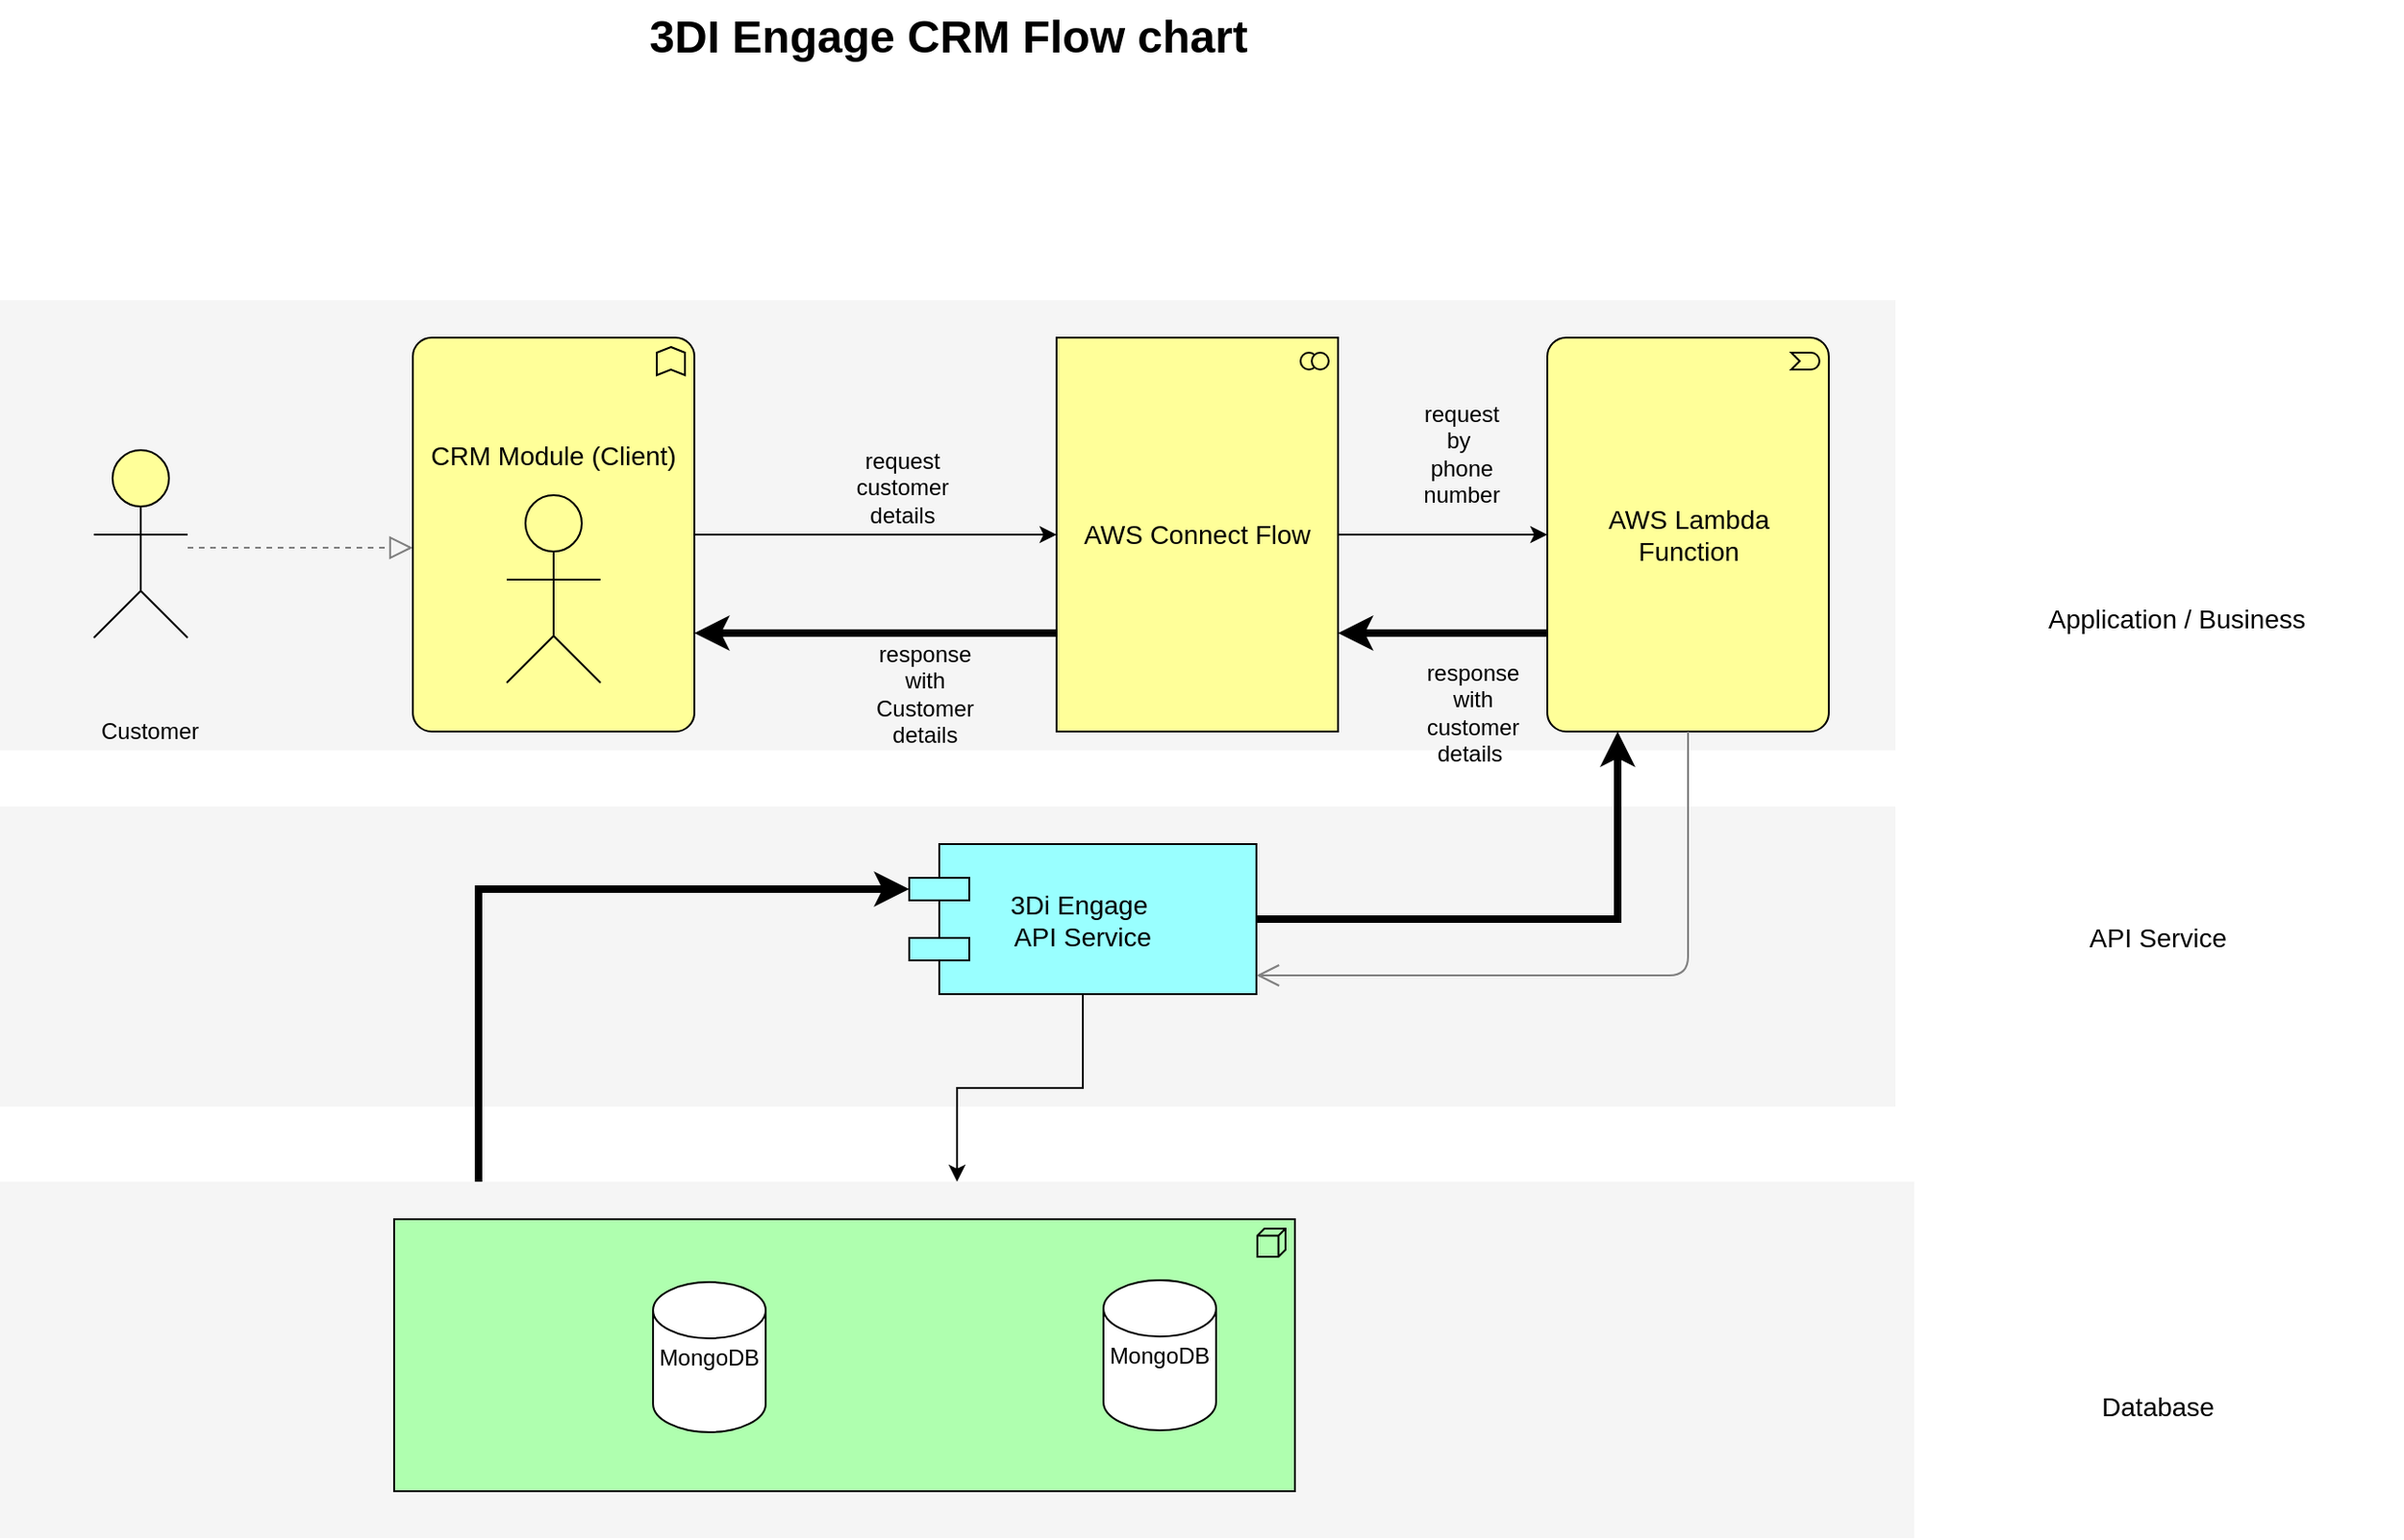 <mxfile version="13.6.2" type="github">
  <diagram id="6I0OCvxSQrVGMHxT2VVA" name="Page-1">
    <mxGraphModel dx="1221" dy="618" grid="1" gridSize="10" guides="1" tooltips="1" connect="1" arrows="1" fold="1" page="1" pageScale="1" pageWidth="850" pageHeight="1100" math="0" shadow="0">
      <root>
        <mxCell id="0" />
        <mxCell id="1" parent="0" />
        <mxCell id="dKdSaXE48SgPbhcamS2K-32" value="" style="whiteSpace=wrap;html=1;strokeColor=none;strokeWidth=1;fillColor=#f5f5f5;fontSize=14;" parent="1" vertex="1">
          <mxGeometry x="50" y="230" width="1010" height="240" as="geometry" />
        </mxCell>
        <mxCell id="8fXd6rmJfZfYsF0zsr3A-5" style="edgeStyle=orthogonalEdgeStyle;rounded=0;orthogonalLoop=1;jettySize=auto;html=1;entryX=0;entryY=0.5;entryDx=0;entryDy=0;entryPerimeter=0;" edge="1" parent="1" source="dKdSaXE48SgPbhcamS2K-54" target="dKdSaXE48SgPbhcamS2K-55">
          <mxGeometry relative="1" as="geometry" />
        </mxCell>
        <mxCell id="8fXd6rmJfZfYsF0zsr3A-6" style="edgeStyle=orthogonalEdgeStyle;rounded=0;orthogonalLoop=1;jettySize=auto;html=1;entryX=0;entryY=0.5;entryDx=0;entryDy=0;entryPerimeter=0;" edge="1" parent="1" source="dKdSaXE48SgPbhcamS2K-55" target="dKdSaXE48SgPbhcamS2K-56">
          <mxGeometry relative="1" as="geometry" />
        </mxCell>
        <mxCell id="8fXd6rmJfZfYsF0zsr3A-18" style="edgeStyle=orthogonalEdgeStyle;rounded=0;jumpStyle=arc;orthogonalLoop=1;jettySize=auto;html=1;exitX=0;exitY=0.75;exitDx=0;exitDy=0;exitPerimeter=0;entryX=1;entryY=0.75;entryDx=0;entryDy=0;entryPerimeter=0;strokeWidth=4;" edge="1" parent="1" source="dKdSaXE48SgPbhcamS2K-55" target="dKdSaXE48SgPbhcamS2K-54">
          <mxGeometry relative="1" as="geometry" />
        </mxCell>
        <mxCell id="dKdSaXE48SgPbhcamS2K-55" value="AWS Connect Flow" style="html=1;whiteSpace=wrap;fillColor=#ffff99;shape=mxgraph.archimate3.application;appType=collab;archiType=square;fontSize=14;" parent="1" vertex="1">
          <mxGeometry x="613" y="250" width="150" height="210" as="geometry" />
        </mxCell>
        <mxCell id="8fXd6rmJfZfYsF0zsr3A-17" style="edgeStyle=orthogonalEdgeStyle;rounded=0;jumpStyle=arc;orthogonalLoop=1;jettySize=auto;html=1;exitX=0;exitY=0.75;exitDx=0;exitDy=0;exitPerimeter=0;entryX=1;entryY=0.75;entryDx=0;entryDy=0;entryPerimeter=0;strokeWidth=4;" edge="1" parent="1" source="dKdSaXE48SgPbhcamS2K-56" target="dKdSaXE48SgPbhcamS2K-55">
          <mxGeometry relative="1" as="geometry" />
        </mxCell>
        <mxCell id="dKdSaXE48SgPbhcamS2K-56" value="AWS Lambda &lt;br&gt;Function" style="html=1;whiteSpace=wrap;fillColor=#ffff99;shape=mxgraph.archimate3.application;appType=event;archiType=rounded;fontSize=14;" parent="1" vertex="1">
          <mxGeometry x="874.5" y="250" width="150" height="210" as="geometry" />
        </mxCell>
        <mxCell id="dKdSaXE48SgPbhcamS2K-58" value="Database" style="text;html=1;strokeColor=none;fillColor=none;align=center;verticalAlign=middle;whiteSpace=wrap;fontSize=14;" parent="1" vertex="1">
          <mxGeometry x="1080" y="810" width="240" height="20" as="geometry" />
        </mxCell>
        <mxCell id="dKdSaXE48SgPbhcamS2K-59" value="API Service" style="text;html=1;strokeColor=none;fillColor=none;align=center;verticalAlign=middle;whiteSpace=wrap;fontSize=14;" parent="1" vertex="1">
          <mxGeometry x="1080" y="560" width="240" height="20" as="geometry" />
        </mxCell>
        <mxCell id="dKdSaXE48SgPbhcamS2K-60" value="Application / Business" style="text;html=1;strokeColor=none;fillColor=none;align=center;verticalAlign=middle;whiteSpace=wrap;fontSize=14;" parent="1" vertex="1">
          <mxGeometry x="1090" y="390" width="240" height="20" as="geometry" />
        </mxCell>
        <mxCell id="dKdSaXE48SgPbhcamS2K-61" style="edgeStyle=elbowEdgeStyle;rounded=1;elbow=vertical;html=1;dashed=1;startSize=10;endArrow=block;endFill=0;endSize=10;jettySize=auto;orthogonalLoop=1;strokeColor=#808080;fontSize=14;entryX=0;entryY=0.533;entryDx=0;entryDy=0;entryPerimeter=0;" parent="1" source="dKdSaXE48SgPbhcamS2K-62" target="dKdSaXE48SgPbhcamS2K-54" edge="1">
          <mxGeometry relative="1" as="geometry">
            <mxPoint x="341.5" y="380" as="targetPoint" />
            <Array as="points" />
          </mxGeometry>
        </mxCell>
        <mxCell id="dKdSaXE48SgPbhcamS2K-62" value="" style="html=1;whiteSpace=wrap;fillColor=#ffff99;shape=mxgraph.archimate3.actor;fontSize=14;" parent="1" vertex="1">
          <mxGeometry x="100" y="310" width="50" height="100" as="geometry" />
        </mxCell>
        <mxCell id="dKdSaXE48SgPbhcamS2K-63" value="3DI Engage CRM Flow chart" style="text;strokeColor=none;fillColor=none;html=1;fontSize=24;fontStyle=1;verticalAlign=middle;align=center;" parent="1" vertex="1">
          <mxGeometry x="50" y="70" width="1010" height="40" as="geometry" />
        </mxCell>
        <mxCell id="8fXd6rmJfZfYsF0zsr3A-3" value="Customer" style="text;html=1;strokeColor=none;fillColor=none;align=center;verticalAlign=middle;whiteSpace=wrap;rounded=0;" vertex="1" parent="1">
          <mxGeometry x="100" y="450" width="60" height="20" as="geometry" />
        </mxCell>
        <mxCell id="8fXd6rmJfZfYsF0zsr3A-21" value="request customer details" style="text;html=1;strokeColor=none;fillColor=none;align=center;verticalAlign=middle;whiteSpace=wrap;rounded=0;" vertex="1" parent="1">
          <mxGeometry x="500.5" y="320" width="60" height="20" as="geometry" />
        </mxCell>
        <mxCell id="8fXd6rmJfZfYsF0zsr3A-22" value="request&lt;br&gt;by&amp;nbsp;&lt;br&gt;phone number" style="text;html=1;strokeColor=none;fillColor=none;align=center;verticalAlign=middle;whiteSpace=wrap;rounded=0;" vertex="1" parent="1">
          <mxGeometry x="798.5" y="282" width="60" height="60" as="geometry" />
        </mxCell>
        <mxCell id="8fXd6rmJfZfYsF0zsr3A-23" value="request" style="text;html=1;strokeColor=none;fillColor=none;align=center;verticalAlign=middle;whiteSpace=wrap;rounded=0;" vertex="1" parent="1">
          <mxGeometry x="930" y="510" width="60" height="20" as="geometry" />
        </mxCell>
        <mxCell id="8fXd6rmJfZfYsF0zsr3A-24" value="response" style="text;html=1;strokeColor=none;fillColor=none;align=center;verticalAlign=middle;whiteSpace=wrap;rounded=0;" vertex="1" parent="1">
          <mxGeometry x="821.5" y="500" width="60" height="20" as="geometry" />
        </mxCell>
        <mxCell id="8fXd6rmJfZfYsF0zsr3A-26" value="response with customer details&amp;nbsp;" style="text;html=1;strokeColor=none;fillColor=none;align=center;verticalAlign=middle;whiteSpace=wrap;rounded=0;" vertex="1" parent="1">
          <mxGeometry x="804.5" y="440" width="60" height="20" as="geometry" />
        </mxCell>
        <mxCell id="8fXd6rmJfZfYsF0zsr3A-27" value="response with Customer details" style="text;html=1;strokeColor=none;fillColor=none;align=center;verticalAlign=middle;whiteSpace=wrap;rounded=0;" vertex="1" parent="1">
          <mxGeometry x="512.5" y="430" width="60" height="20" as="geometry" />
        </mxCell>
        <mxCell id="8fXd6rmJfZfYsF0zsr3A-35" value="" style="group" vertex="1" connectable="0" parent="1">
          <mxGeometry x="50" y="700" width="1020" height="190" as="geometry" />
        </mxCell>
        <mxCell id="dKdSaXE48SgPbhcamS2K-30" value="" style="whiteSpace=wrap;html=1;strokeColor=none;strokeWidth=1;fillColor=#f5f5f5;fontSize=14;" parent="8fXd6rmJfZfYsF0zsr3A-35" vertex="1">
          <mxGeometry width="1020" height="190" as="geometry" />
        </mxCell>
        <mxCell id="8fXd6rmJfZfYsF0zsr3A-34" value="" style="group" vertex="1" connectable="0" parent="8fXd6rmJfZfYsF0zsr3A-35">
          <mxGeometry x="210" y="20" width="480" height="145" as="geometry" />
        </mxCell>
        <mxCell id="dKdSaXE48SgPbhcamS2K-33" value="" style="html=1;whiteSpace=wrap;fillColor=#AFFFAF;shape=mxgraph.archimate3.application;appType=node;archiType=square;fontSize=14;verticalAlign=top;" parent="8fXd6rmJfZfYsF0zsr3A-34" vertex="1">
          <mxGeometry width="480" height="145" as="geometry" />
        </mxCell>
        <mxCell id="8fXd6rmJfZfYsF0zsr3A-1" value="MongoDB" style="shape=cylinder2;whiteSpace=wrap;html=1;boundedLbl=1;backgroundOutline=1;size=15;" vertex="1" parent="8fXd6rmJfZfYsF0zsr3A-34">
          <mxGeometry x="378" y="32.5" width="60" height="80" as="geometry" />
        </mxCell>
        <mxCell id="8fXd6rmJfZfYsF0zsr3A-2" value="MongoDB" style="shape=cylinder2;whiteSpace=wrap;html=1;boundedLbl=1;backgroundOutline=1;size=15;" vertex="1" parent="8fXd6rmJfZfYsF0zsr3A-34">
          <mxGeometry x="138" y="33.5" width="60" height="80" as="geometry" />
        </mxCell>
        <mxCell id="8fXd6rmJfZfYsF0zsr3A-36" value="" style="group" vertex="1" connectable="0" parent="1">
          <mxGeometry x="50" y="500" width="1010" height="160" as="geometry" />
        </mxCell>
        <mxCell id="dKdSaXE48SgPbhcamS2K-31" value="" style="whiteSpace=wrap;html=1;strokeColor=none;strokeWidth=1;fillColor=#f5f5f5;fontSize=14;" parent="8fXd6rmJfZfYsF0zsr3A-36" vertex="1">
          <mxGeometry width="1010" height="160" as="geometry" />
        </mxCell>
        <mxCell id="dKdSaXE48SgPbhcamS2K-51" value="3Di Engage &#xa;API Service" style="shape=component;align=center;fillColor=#99ffff;gradientColor=none;fontSize=14;" parent="8fXd6rmJfZfYsF0zsr3A-36" vertex="1">
          <mxGeometry x="484.5" y="20" width="185" height="80" as="geometry" />
        </mxCell>
        <mxCell id="8fXd6rmJfZfYsF0zsr3A-8" style="edgeStyle=orthogonalEdgeStyle;rounded=0;jumpStyle=arc;orthogonalLoop=1;jettySize=auto;html=1;strokeWidth=1;" edge="1" parent="1" source="dKdSaXE48SgPbhcamS2K-51" target="dKdSaXE48SgPbhcamS2K-30">
          <mxGeometry relative="1" as="geometry" />
        </mxCell>
        <mxCell id="8fXd6rmJfZfYsF0zsr3A-9" style="edgeStyle=orthogonalEdgeStyle;rounded=0;jumpStyle=arc;orthogonalLoop=1;jettySize=auto;html=1;entryX=0;entryY=0.3;entryDx=0;entryDy=0;strokeWidth=4;exitX=0.25;exitY=0;exitDx=0;exitDy=0;" edge="1" parent="1" source="dKdSaXE48SgPbhcamS2K-30" target="dKdSaXE48SgPbhcamS2K-51">
          <mxGeometry relative="1" as="geometry" />
        </mxCell>
        <mxCell id="8fXd6rmJfZfYsF0zsr3A-16" style="edgeStyle=orthogonalEdgeStyle;rounded=0;jumpStyle=arc;orthogonalLoop=1;jettySize=auto;html=1;entryX=0.25;entryY=1;entryDx=0;entryDy=0;entryPerimeter=0;strokeWidth=4;" edge="1" parent="1" source="dKdSaXE48SgPbhcamS2K-51" target="dKdSaXE48SgPbhcamS2K-56">
          <mxGeometry relative="1" as="geometry" />
        </mxCell>
        <mxCell id="dKdSaXE48SgPbhcamS2K-50" style="edgeStyle=elbowEdgeStyle;rounded=1;elbow=vertical;html=1;startSize=10;endArrow=open;endFill=0;endSize=10;jettySize=auto;orthogonalLoop=1;strokeColor=#808080;fontSize=14;exitX=0.5;exitY=1;exitDx=0;exitDy=0;exitPerimeter=0;" parent="1" source="dKdSaXE48SgPbhcamS2K-56" target="dKdSaXE48SgPbhcamS2K-51" edge="1">
          <mxGeometry relative="1" as="geometry">
            <Array as="points">
              <mxPoint x="840" y="590" />
              <mxPoint x="854" y="480" />
              <mxPoint x="854" y="440" />
            </Array>
          </mxGeometry>
        </mxCell>
        <mxCell id="8fXd6rmJfZfYsF0zsr3A-38" value="" style="group" vertex="1" connectable="0" parent="1">
          <mxGeometry x="270" y="250" width="150" height="210" as="geometry" />
        </mxCell>
        <mxCell id="dKdSaXE48SgPbhcamS2K-54" value="CRM Module (Client)&lt;br&gt;&lt;br&gt;&lt;br&gt;&lt;br&gt;&lt;br&gt;&lt;br&gt;" style="html=1;whiteSpace=wrap;fillColor=#ffff99;shape=mxgraph.archimate3.application;appType=func;archiType=rounded;fontSize=14;" parent="8fXd6rmJfZfYsF0zsr3A-38" vertex="1">
          <mxGeometry width="150" height="210" as="geometry" />
        </mxCell>
        <mxCell id="8fXd6rmJfZfYsF0zsr3A-30" value="" style="html=1;whiteSpace=wrap;fillColor=#ffff99;shape=mxgraph.archimate3.actor;fontSize=14;" vertex="1" parent="8fXd6rmJfZfYsF0zsr3A-38">
          <mxGeometry x="50" y="84" width="50" height="100" as="geometry" />
        </mxCell>
      </root>
    </mxGraphModel>
  </diagram>
</mxfile>
